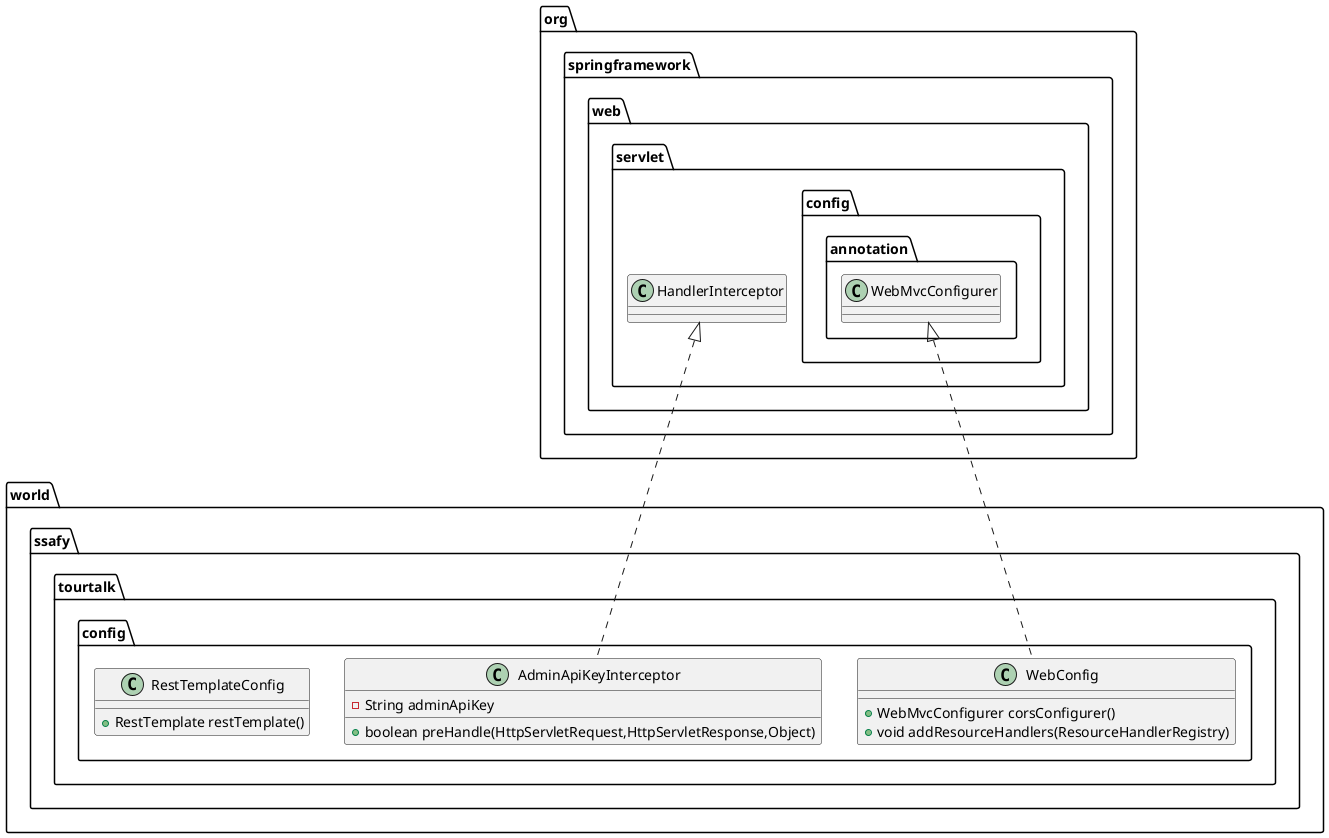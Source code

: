 @startuml
class world.ssafy.tourtalk.config.WebConfig {
+ WebMvcConfigurer corsConfigurer()
+ void addResourceHandlers(ResourceHandlerRegistry)
}

class world.ssafy.tourtalk.config.AdminApiKeyInterceptor {
- String adminApiKey
+ boolean preHandle(HttpServletRequest,HttpServletResponse,Object)
}


class world.ssafy.tourtalk.config.RestTemplateConfig {
+ RestTemplate restTemplate()
}



org.springframework.web.servlet.config.annotation.WebMvcConfigurer <|.. world.ssafy.tourtalk.config.WebConfig
org.springframework.web.servlet.HandlerInterceptor <|.. world.ssafy.tourtalk.config.AdminApiKeyInterceptor
@enduml